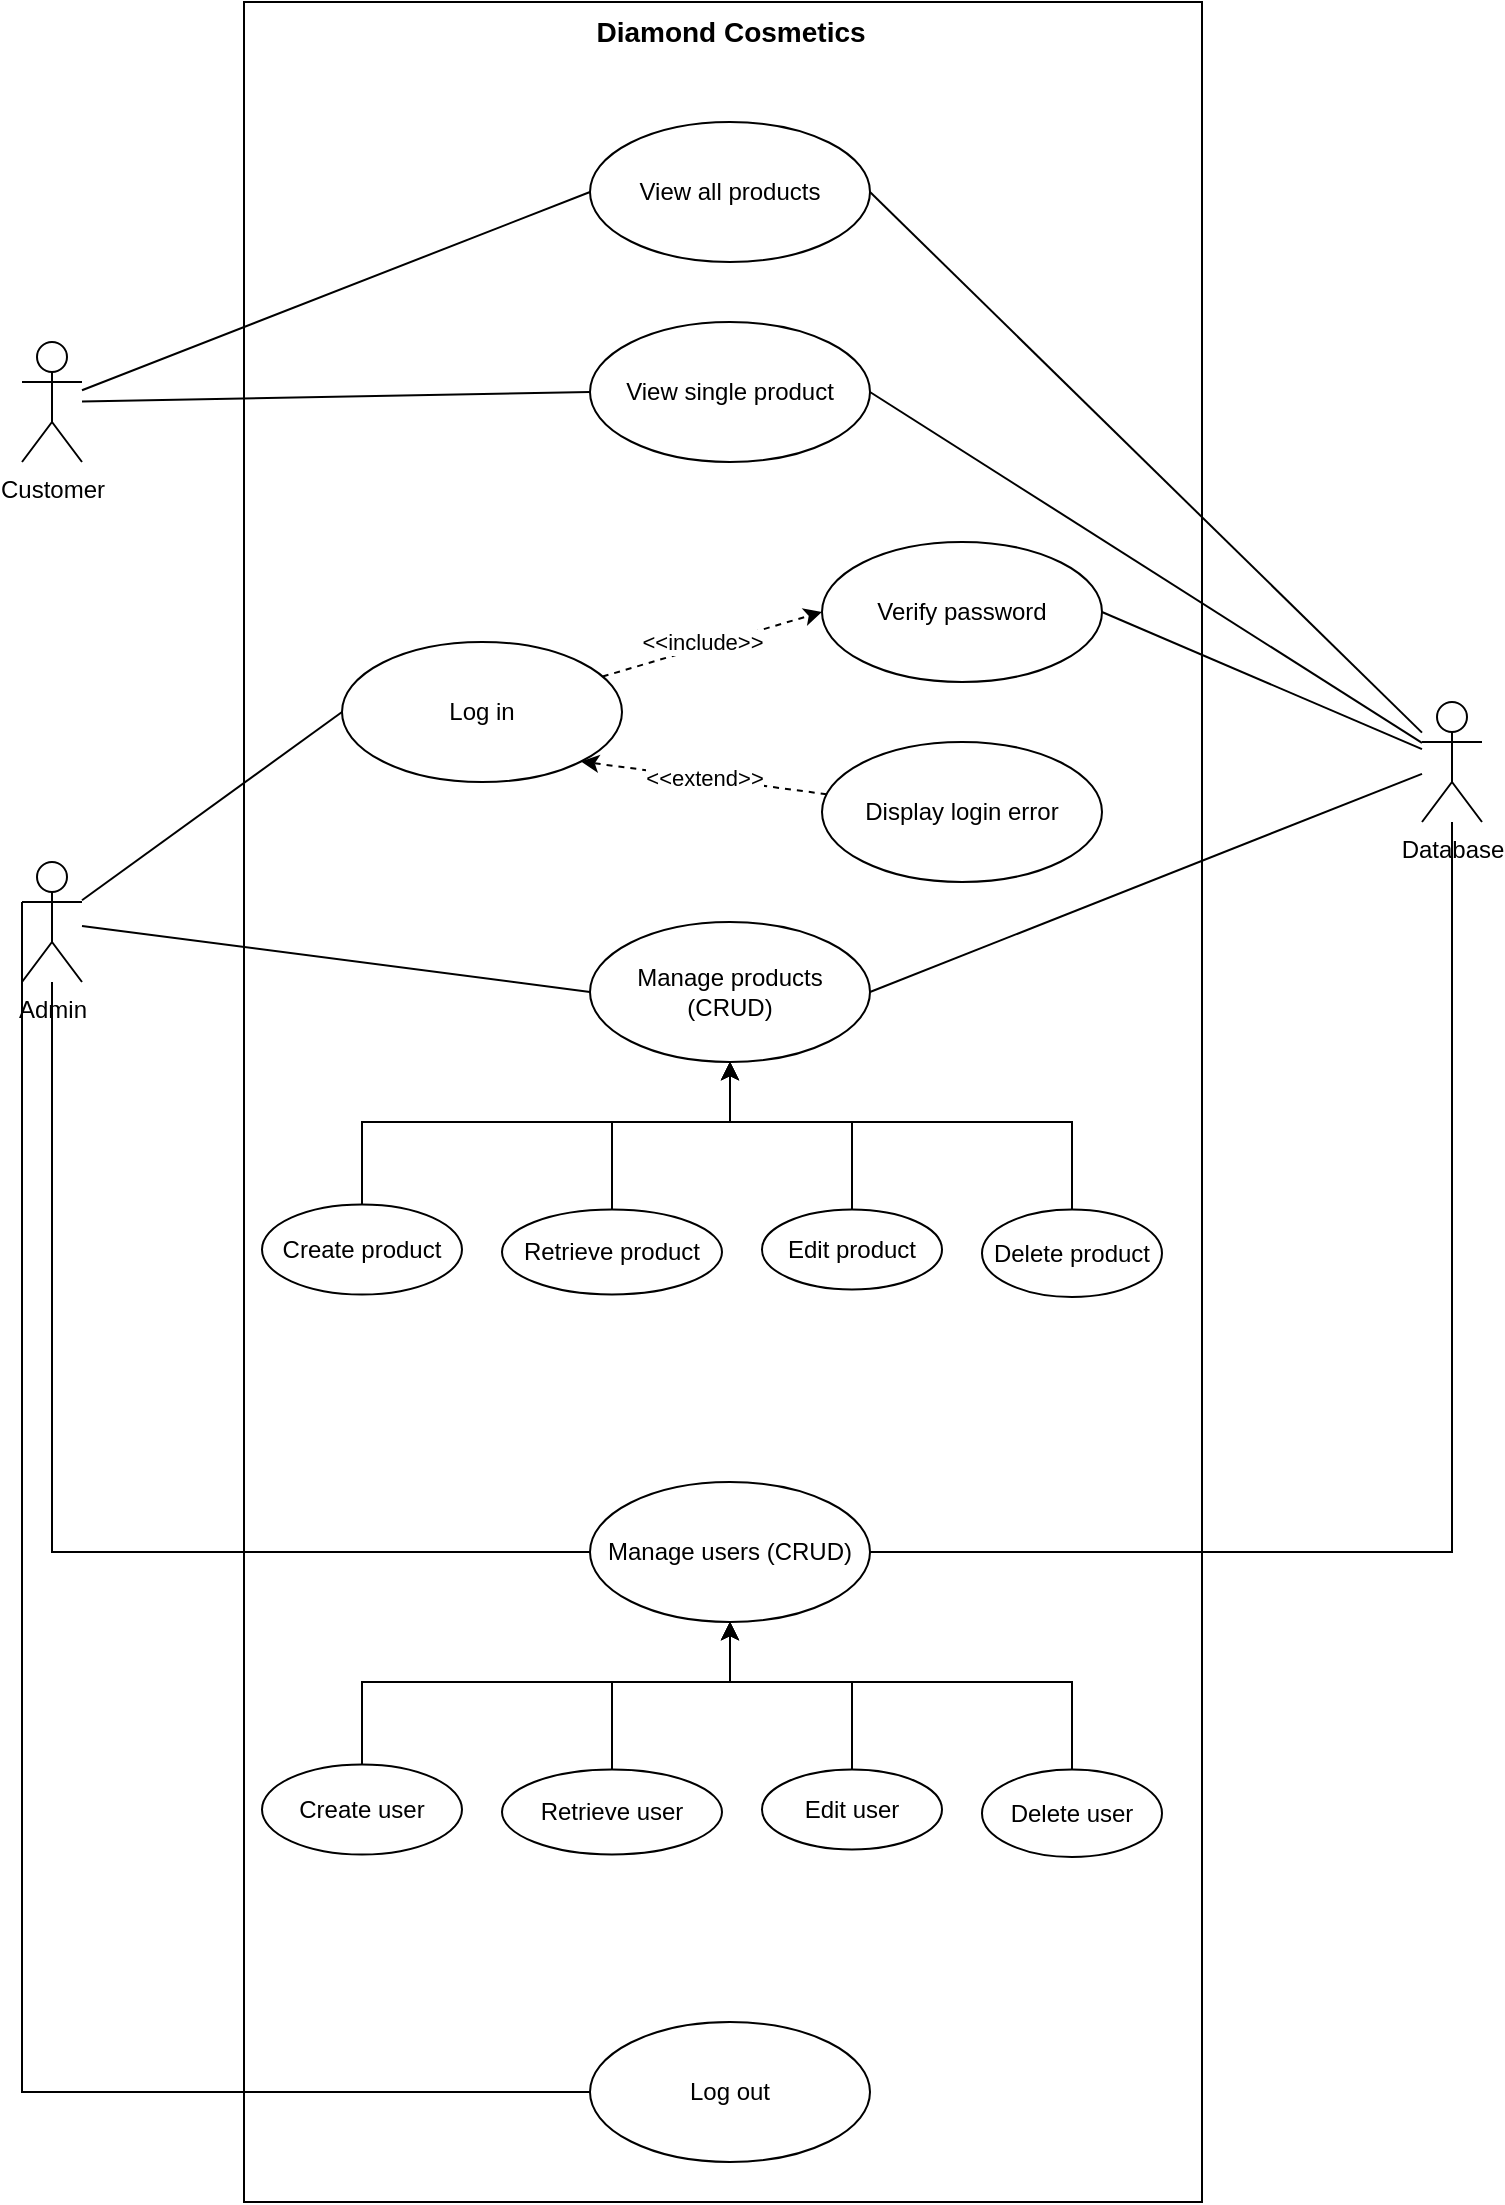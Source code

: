 <mxfile version="24.2.5" type="device" pages="2">
  <diagram name="Use Case Diagram" id="AfJr-j_T4V_LbEpYFZ21">
    <mxGraphModel dx="1434" dy="836" grid="1" gridSize="10" guides="1" tooltips="1" connect="1" arrows="1" fold="1" page="1" pageScale="1" pageWidth="827" pageHeight="1169" math="0" shadow="0">
      <root>
        <mxCell id="0" />
        <mxCell id="1" parent="0" />
        <mxCell id="gmDNYlGTjWz8TbCOUkXH-2" value="" style="rounded=0;whiteSpace=wrap;html=1;" vertex="1" parent="1">
          <mxGeometry x="171" y="40" width="479" height="1100" as="geometry" />
        </mxCell>
        <mxCell id="gmDNYlGTjWz8TbCOUkXH-3" value="&lt;font style=&quot;font-size: 14px;&quot;&gt;&lt;b&gt;Diamond Cosmetics&lt;/b&gt;&lt;/font&gt;" style="text;html=1;align=center;verticalAlign=middle;resizable=0;points=[];autosize=1;strokeColor=none;fillColor=none;" vertex="1" parent="1">
          <mxGeometry x="334" y="40" width="160" height="30" as="geometry" />
        </mxCell>
        <mxCell id="gmDNYlGTjWz8TbCOUkXH-20" style="rounded=0;orthogonalLoop=1;jettySize=auto;html=1;entryX=0;entryY=0.5;entryDx=0;entryDy=0;endArrow=none;endFill=0;" edge="1" parent="1" source="gmDNYlGTjWz8TbCOUkXH-4" target="gmDNYlGTjWz8TbCOUkXH-7">
          <mxGeometry relative="1" as="geometry" />
        </mxCell>
        <mxCell id="gmDNYlGTjWz8TbCOUkXH-21" style="rounded=0;orthogonalLoop=1;jettySize=auto;html=1;entryX=0;entryY=0.5;entryDx=0;entryDy=0;endArrow=none;endFill=0;" edge="1" parent="1" source="gmDNYlGTjWz8TbCOUkXH-4" target="gmDNYlGTjWz8TbCOUkXH-8">
          <mxGeometry relative="1" as="geometry" />
        </mxCell>
        <mxCell id="gmDNYlGTjWz8TbCOUkXH-4" value="Customer" style="shape=umlActor;verticalLabelPosition=bottom;verticalAlign=top;html=1;" vertex="1" parent="1">
          <mxGeometry x="60" y="210" width="30" height="60" as="geometry" />
        </mxCell>
        <mxCell id="gmDNYlGTjWz8TbCOUkXH-32" style="edgeStyle=none;rounded=0;orthogonalLoop=1;jettySize=auto;html=1;entryX=0;entryY=0.5;entryDx=0;entryDy=0;endArrow=none;endFill=0;" edge="1" parent="1" source="gmDNYlGTjWz8TbCOUkXH-5" target="gmDNYlGTjWz8TbCOUkXH-9">
          <mxGeometry relative="1" as="geometry" />
        </mxCell>
        <mxCell id="gmDNYlGTjWz8TbCOUkXH-41" style="edgeStyle=none;rounded=0;orthogonalLoop=1;jettySize=auto;html=1;entryX=0;entryY=0.5;entryDx=0;entryDy=0;endArrow=none;endFill=0;" edge="1" parent="1" source="gmDNYlGTjWz8TbCOUkXH-5" target="gmDNYlGTjWz8TbCOUkXH-10">
          <mxGeometry relative="1" as="geometry" />
        </mxCell>
        <mxCell id="gmDNYlGTjWz8TbCOUkXH-52" style="rounded=0;orthogonalLoop=1;jettySize=auto;html=1;entryX=0;entryY=0.5;entryDx=0;entryDy=0;edgeStyle=orthogonalEdgeStyle;endArrow=none;endFill=0;" edge="1" parent="1" source="gmDNYlGTjWz8TbCOUkXH-5" target="gmDNYlGTjWz8TbCOUkXH-11">
          <mxGeometry relative="1" as="geometry">
            <Array as="points">
              <mxPoint x="75" y="815" />
            </Array>
          </mxGeometry>
        </mxCell>
        <mxCell id="gmDNYlGTjWz8TbCOUkXH-56" style="edgeStyle=none;rounded=0;orthogonalLoop=1;jettySize=auto;html=1;entryX=0;entryY=0.5;entryDx=0;entryDy=0;endArrow=none;endFill=0;exitX=0;exitY=0.333;exitDx=0;exitDy=0;exitPerimeter=0;" edge="1" parent="1" source="gmDNYlGTjWz8TbCOUkXH-5" target="gmDNYlGTjWz8TbCOUkXH-55">
          <mxGeometry relative="1" as="geometry">
            <mxPoint x="60" y="530" as="sourcePoint" />
            <mxPoint x="329" y="1085" as="targetPoint" />
            <Array as="points">
              <mxPoint x="60" y="1085" />
            </Array>
          </mxGeometry>
        </mxCell>
        <mxCell id="gmDNYlGTjWz8TbCOUkXH-5" value="Admin" style="shape=umlActor;verticalLabelPosition=bottom;verticalAlign=top;html=1;" vertex="1" parent="1">
          <mxGeometry x="60" y="470" width="30" height="60" as="geometry" />
        </mxCell>
        <mxCell id="gmDNYlGTjWz8TbCOUkXH-22" style="edgeStyle=none;rounded=0;orthogonalLoop=1;jettySize=auto;html=1;entryX=1;entryY=0.5;entryDx=0;entryDy=0;endArrow=none;endFill=0;" edge="1" parent="1" source="gmDNYlGTjWz8TbCOUkXH-6" target="gmDNYlGTjWz8TbCOUkXH-7">
          <mxGeometry relative="1" as="geometry" />
        </mxCell>
        <mxCell id="gmDNYlGTjWz8TbCOUkXH-23" style="edgeStyle=none;rounded=0;orthogonalLoop=1;jettySize=auto;html=1;entryX=1;entryY=0.5;entryDx=0;entryDy=0;endArrow=none;endFill=0;" edge="1" parent="1" source="gmDNYlGTjWz8TbCOUkXH-6" target="gmDNYlGTjWz8TbCOUkXH-8">
          <mxGeometry relative="1" as="geometry" />
        </mxCell>
        <mxCell id="gmDNYlGTjWz8TbCOUkXH-28" style="edgeStyle=none;rounded=0;orthogonalLoop=1;jettySize=auto;html=1;entryX=1;entryY=0.5;entryDx=0;entryDy=0;endArrow=none;endFill=0;" edge="1" parent="1" source="gmDNYlGTjWz8TbCOUkXH-6" target="gmDNYlGTjWz8TbCOUkXH-24">
          <mxGeometry relative="1" as="geometry" />
        </mxCell>
        <mxCell id="gmDNYlGTjWz8TbCOUkXH-43" style="edgeStyle=none;rounded=0;orthogonalLoop=1;jettySize=auto;html=1;entryX=1;entryY=0.5;entryDx=0;entryDy=0;endArrow=none;endFill=0;" edge="1" parent="1" source="gmDNYlGTjWz8TbCOUkXH-6" target="gmDNYlGTjWz8TbCOUkXH-10">
          <mxGeometry relative="1" as="geometry" />
        </mxCell>
        <mxCell id="gmDNYlGTjWz8TbCOUkXH-53" style="edgeStyle=orthogonalEdgeStyle;rounded=0;orthogonalLoop=1;jettySize=auto;html=1;entryX=1;entryY=0.5;entryDx=0;entryDy=0;endArrow=none;endFill=0;" edge="1" parent="1" source="gmDNYlGTjWz8TbCOUkXH-6" target="gmDNYlGTjWz8TbCOUkXH-11">
          <mxGeometry relative="1" as="geometry">
            <Array as="points">
              <mxPoint x="775" y="815" />
            </Array>
          </mxGeometry>
        </mxCell>
        <mxCell id="gmDNYlGTjWz8TbCOUkXH-6" value="Database" style="shape=umlActor;verticalLabelPosition=bottom;verticalAlign=top;html=1;" vertex="1" parent="1">
          <mxGeometry x="760" y="390" width="30" height="60" as="geometry" />
        </mxCell>
        <mxCell id="gmDNYlGTjWz8TbCOUkXH-7" value="View all products" style="ellipse;whiteSpace=wrap;html=1;" vertex="1" parent="1">
          <mxGeometry x="344" y="100" width="140" height="70" as="geometry" />
        </mxCell>
        <mxCell id="gmDNYlGTjWz8TbCOUkXH-8" value="View single product" style="ellipse;whiteSpace=wrap;html=1;" vertex="1" parent="1">
          <mxGeometry x="344" y="200" width="140" height="70" as="geometry" />
        </mxCell>
        <mxCell id="gmDNYlGTjWz8TbCOUkXH-27" style="edgeStyle=none;rounded=0;orthogonalLoop=1;jettySize=auto;html=1;entryX=0;entryY=0.5;entryDx=0;entryDy=0;dashed=1;" edge="1" parent="1" source="gmDNYlGTjWz8TbCOUkXH-9" target="gmDNYlGTjWz8TbCOUkXH-24">
          <mxGeometry relative="1" as="geometry" />
        </mxCell>
        <mxCell id="gmDNYlGTjWz8TbCOUkXH-29" value="&amp;lt;&amp;lt;include&amp;gt;&amp;gt;" style="edgeLabel;html=1;align=center;verticalAlign=middle;resizable=0;points=[];" vertex="1" connectable="0" parent="gmDNYlGTjWz8TbCOUkXH-27">
          <mxGeometry x="-0.086" y="2" relative="1" as="geometry">
            <mxPoint y="-1" as="offset" />
          </mxGeometry>
        </mxCell>
        <mxCell id="gmDNYlGTjWz8TbCOUkXH-9" value="Log in&lt;span style=&quot;color: rgba(0, 0, 0, 0); font-family: monospace; font-size: 0px; text-align: start; text-wrap: nowrap;&quot;&gt;%3CmxGraphModel%3E%3Croot%3E%3CmxCell%20id%3D%220%22%2F%3E%3CmxCell%20id%3D%221%22%20parent%3D%220%22%2F%3E%3CmxCell%20id%3D%222%22%20value%3D%22View%20all%20products%22%20style%3D%22ellipse%3BwhiteSpace%3Dwrap%3Bhtml%3D1%3B%22%20vertex%3D%221%22%20parent%3D%221%22%3E%3CmxGeometry%20x%3D%22344%22%20y%3D%2290%22%20width%3D%22140%22%20height%3D%2270%22%20as%3D%22geometry%22%2F%3E%3C%2FmxCell%3E%3C%2Froot%3E%3C%2FmxGraphModel%3E&lt;/span&gt;" style="ellipse;whiteSpace=wrap;html=1;" vertex="1" parent="1">
          <mxGeometry x="220" y="360" width="140" height="70" as="geometry" />
        </mxCell>
        <mxCell id="gmDNYlGTjWz8TbCOUkXH-10" value="Manage products (CRUD)" style="ellipse;whiteSpace=wrap;html=1;" vertex="1" parent="1">
          <mxGeometry x="344" y="500" width="140" height="70" as="geometry" />
        </mxCell>
        <mxCell id="gmDNYlGTjWz8TbCOUkXH-11" value="Manage users (CRUD)" style="ellipse;whiteSpace=wrap;html=1;" vertex="1" parent="1">
          <mxGeometry x="344" y="780" width="140" height="70" as="geometry" />
        </mxCell>
        <mxCell id="gmDNYlGTjWz8TbCOUkXH-24" value="Verify password" style="ellipse;whiteSpace=wrap;html=1;" vertex="1" parent="1">
          <mxGeometry x="460" y="310" width="140" height="70" as="geometry" />
        </mxCell>
        <mxCell id="gmDNYlGTjWz8TbCOUkXH-30" style="edgeStyle=none;rounded=0;orthogonalLoop=1;jettySize=auto;html=1;entryX=1;entryY=1;entryDx=0;entryDy=0;dashed=1;" edge="1" parent="1" source="gmDNYlGTjWz8TbCOUkXH-25" target="gmDNYlGTjWz8TbCOUkXH-9">
          <mxGeometry relative="1" as="geometry" />
        </mxCell>
        <mxCell id="gmDNYlGTjWz8TbCOUkXH-31" value="&amp;lt;&amp;lt;extend&amp;gt;&amp;gt;" style="edgeLabel;html=1;align=center;verticalAlign=middle;resizable=0;points=[];" vertex="1" connectable="0" parent="gmDNYlGTjWz8TbCOUkXH-30">
          <mxGeometry x="-0.002" relative="1" as="geometry">
            <mxPoint as="offset" />
          </mxGeometry>
        </mxCell>
        <mxCell id="gmDNYlGTjWz8TbCOUkXH-25" value="Display login error" style="ellipse;whiteSpace=wrap;html=1;" vertex="1" parent="1">
          <mxGeometry x="460" y="410" width="140" height="70" as="geometry" />
        </mxCell>
        <mxCell id="gmDNYlGTjWz8TbCOUkXH-37" style="edgeStyle=orthogonalEdgeStyle;rounded=0;orthogonalLoop=1;jettySize=auto;html=1;entryX=0.5;entryY=1;entryDx=0;entryDy=0;" edge="1" parent="1" source="gmDNYlGTjWz8TbCOUkXH-33" target="gmDNYlGTjWz8TbCOUkXH-10">
          <mxGeometry relative="1" as="geometry">
            <Array as="points">
              <mxPoint x="230" y="600" />
              <mxPoint x="414" y="600" />
            </Array>
          </mxGeometry>
        </mxCell>
        <mxCell id="gmDNYlGTjWz8TbCOUkXH-33" value="Create product" style="ellipse;whiteSpace=wrap;html=1;" vertex="1" parent="1">
          <mxGeometry x="180" y="641.25" width="100" height="45" as="geometry" />
        </mxCell>
        <mxCell id="gmDNYlGTjWz8TbCOUkXH-38" style="edgeStyle=orthogonalEdgeStyle;rounded=0;orthogonalLoop=1;jettySize=auto;html=1;entryX=0.5;entryY=1;entryDx=0;entryDy=0;" edge="1" parent="1" source="gmDNYlGTjWz8TbCOUkXH-34" target="gmDNYlGTjWz8TbCOUkXH-10">
          <mxGeometry relative="1" as="geometry">
            <Array as="points">
              <mxPoint x="355" y="600" />
              <mxPoint x="414" y="600" />
            </Array>
          </mxGeometry>
        </mxCell>
        <mxCell id="gmDNYlGTjWz8TbCOUkXH-34" value="Retrieve product" style="ellipse;whiteSpace=wrap;html=1;" vertex="1" parent="1">
          <mxGeometry x="300" y="643.75" width="110" height="42.5" as="geometry" />
        </mxCell>
        <mxCell id="gmDNYlGTjWz8TbCOUkXH-39" style="edgeStyle=orthogonalEdgeStyle;rounded=0;orthogonalLoop=1;jettySize=auto;html=1;entryX=0.5;entryY=1;entryDx=0;entryDy=0;" edge="1" parent="1" source="gmDNYlGTjWz8TbCOUkXH-35" target="gmDNYlGTjWz8TbCOUkXH-10">
          <mxGeometry relative="1" as="geometry">
            <Array as="points">
              <mxPoint x="475" y="600" />
              <mxPoint x="414" y="600" />
            </Array>
          </mxGeometry>
        </mxCell>
        <mxCell id="gmDNYlGTjWz8TbCOUkXH-35" value="Edit product" style="ellipse;whiteSpace=wrap;html=1;" vertex="1" parent="1">
          <mxGeometry x="430" y="643.75" width="90" height="40" as="geometry" />
        </mxCell>
        <mxCell id="gmDNYlGTjWz8TbCOUkXH-40" style="edgeStyle=orthogonalEdgeStyle;rounded=0;orthogonalLoop=1;jettySize=auto;html=1;entryX=0.5;entryY=1;entryDx=0;entryDy=0;" edge="1" parent="1" source="gmDNYlGTjWz8TbCOUkXH-36" target="gmDNYlGTjWz8TbCOUkXH-10">
          <mxGeometry relative="1" as="geometry">
            <Array as="points">
              <mxPoint x="585" y="600" />
              <mxPoint x="414" y="600" />
            </Array>
          </mxGeometry>
        </mxCell>
        <mxCell id="gmDNYlGTjWz8TbCOUkXH-36" value="Delete product" style="ellipse;whiteSpace=wrap;html=1;" vertex="1" parent="1">
          <mxGeometry x="540" y="643.75" width="90" height="43.75" as="geometry" />
        </mxCell>
        <mxCell id="gmDNYlGTjWz8TbCOUkXH-44" style="edgeStyle=orthogonalEdgeStyle;rounded=0;orthogonalLoop=1;jettySize=auto;html=1;entryX=0.5;entryY=1;entryDx=0;entryDy=0;" edge="1" parent="1" source="gmDNYlGTjWz8TbCOUkXH-45">
          <mxGeometry relative="1" as="geometry">
            <mxPoint x="414" y="850" as="targetPoint" />
            <Array as="points">
              <mxPoint x="230" y="880" />
              <mxPoint x="414" y="880" />
            </Array>
          </mxGeometry>
        </mxCell>
        <mxCell id="gmDNYlGTjWz8TbCOUkXH-45" value="Create user" style="ellipse;whiteSpace=wrap;html=1;" vertex="1" parent="1">
          <mxGeometry x="180" y="921.25" width="100" height="45" as="geometry" />
        </mxCell>
        <mxCell id="gmDNYlGTjWz8TbCOUkXH-46" style="edgeStyle=orthogonalEdgeStyle;rounded=0;orthogonalLoop=1;jettySize=auto;html=1;entryX=0.5;entryY=1;entryDx=0;entryDy=0;" edge="1" parent="1" source="gmDNYlGTjWz8TbCOUkXH-47">
          <mxGeometry relative="1" as="geometry">
            <mxPoint x="414" y="850" as="targetPoint" />
            <Array as="points">
              <mxPoint x="355" y="880" />
              <mxPoint x="414" y="880" />
            </Array>
          </mxGeometry>
        </mxCell>
        <mxCell id="gmDNYlGTjWz8TbCOUkXH-47" value="Retrieve user" style="ellipse;whiteSpace=wrap;html=1;" vertex="1" parent="1">
          <mxGeometry x="300" y="923.75" width="110" height="42.5" as="geometry" />
        </mxCell>
        <mxCell id="gmDNYlGTjWz8TbCOUkXH-48" style="edgeStyle=orthogonalEdgeStyle;rounded=0;orthogonalLoop=1;jettySize=auto;html=1;entryX=0.5;entryY=1;entryDx=0;entryDy=0;" edge="1" parent="1" source="gmDNYlGTjWz8TbCOUkXH-49">
          <mxGeometry relative="1" as="geometry">
            <mxPoint x="414" y="850" as="targetPoint" />
            <Array as="points">
              <mxPoint x="475" y="880" />
              <mxPoint x="414" y="880" />
            </Array>
          </mxGeometry>
        </mxCell>
        <mxCell id="gmDNYlGTjWz8TbCOUkXH-49" value="Edit user" style="ellipse;whiteSpace=wrap;html=1;" vertex="1" parent="1">
          <mxGeometry x="430" y="923.75" width="90" height="40" as="geometry" />
        </mxCell>
        <mxCell id="gmDNYlGTjWz8TbCOUkXH-50" style="edgeStyle=orthogonalEdgeStyle;rounded=0;orthogonalLoop=1;jettySize=auto;html=1;entryX=0.5;entryY=1;entryDx=0;entryDy=0;" edge="1" parent="1" source="gmDNYlGTjWz8TbCOUkXH-51">
          <mxGeometry relative="1" as="geometry">
            <mxPoint x="414" y="850" as="targetPoint" />
            <Array as="points">
              <mxPoint x="585" y="880" />
              <mxPoint x="414" y="880" />
            </Array>
          </mxGeometry>
        </mxCell>
        <mxCell id="gmDNYlGTjWz8TbCOUkXH-51" value="Delete user" style="ellipse;whiteSpace=wrap;html=1;" vertex="1" parent="1">
          <mxGeometry x="540" y="923.75" width="90" height="43.75" as="geometry" />
        </mxCell>
        <mxCell id="gmDNYlGTjWz8TbCOUkXH-55" value="Log out" style="ellipse;whiteSpace=wrap;html=1;" vertex="1" parent="1">
          <mxGeometry x="344" y="1050" width="140" height="70" as="geometry" />
        </mxCell>
      </root>
    </mxGraphModel>
  </diagram>
  <diagram id="cNnk-d4sOS1yR-PaBj7G" name="ER Diagram">
    <mxGraphModel dx="1434" dy="836" grid="1" gridSize="10" guides="1" tooltips="1" connect="1" arrows="1" fold="1" page="1" pageScale="1" pageWidth="827" pageHeight="1169" math="0" shadow="0">
      <root>
        <mxCell id="0" />
        <mxCell id="1" parent="0" />
        <mxCell id="C8jW-1V1t6mfTePuLyIO-98" style="edgeStyle=orthogonalEdgeStyle;rounded=0;orthogonalLoop=1;jettySize=auto;html=1;entryX=0;entryY=0.5;entryDx=0;entryDy=0;exitX=1;exitY=0.5;exitDx=0;exitDy=0;startArrow=ERone;startFill=0;endArrow=ERzeroToMany;endFill=0;" edge="1" parent="1" source="C8jW-1V1t6mfTePuLyIO-27" target="C8jW-1V1t6mfTePuLyIO-68">
          <mxGeometry relative="1" as="geometry" />
        </mxCell>
        <mxCell id="C8jW-1V1t6mfTePuLyIO-26" value="Category" style="shape=table;startSize=30;container=1;collapsible=1;childLayout=tableLayout;fixedRows=1;rowLines=0;fontStyle=1;align=center;resizeLast=1;html=1;" vertex="1" parent="1">
          <mxGeometry x="100" y="80" width="180" height="120" as="geometry" />
        </mxCell>
        <mxCell id="C8jW-1V1t6mfTePuLyIO-27" value="" style="shape=tableRow;horizontal=0;startSize=0;swimlaneHead=0;swimlaneBody=0;fillColor=none;collapsible=0;dropTarget=0;points=[[0,0.5],[1,0.5]];portConstraint=eastwest;top=0;left=0;right=0;bottom=1;" vertex="1" parent="C8jW-1V1t6mfTePuLyIO-26">
          <mxGeometry y="30" width="180" height="30" as="geometry" />
        </mxCell>
        <mxCell id="C8jW-1V1t6mfTePuLyIO-28" value="PK" style="shape=partialRectangle;connectable=0;fillColor=none;top=0;left=0;bottom=0;right=0;fontStyle=1;overflow=hidden;whiteSpace=wrap;html=1;" vertex="1" parent="C8jW-1V1t6mfTePuLyIO-27">
          <mxGeometry width="30" height="30" as="geometry">
            <mxRectangle width="30" height="30" as="alternateBounds" />
          </mxGeometry>
        </mxCell>
        <mxCell id="C8jW-1V1t6mfTePuLyIO-29" value="ID" style="shape=partialRectangle;connectable=0;fillColor=none;top=0;left=0;bottom=0;right=0;align=left;spacingLeft=6;fontStyle=5;overflow=hidden;whiteSpace=wrap;html=1;" vertex="1" parent="C8jW-1V1t6mfTePuLyIO-27">
          <mxGeometry x="30" width="150" height="30" as="geometry">
            <mxRectangle width="150" height="30" as="alternateBounds" />
          </mxGeometry>
        </mxCell>
        <mxCell id="C8jW-1V1t6mfTePuLyIO-30" value="" style="shape=tableRow;horizontal=0;startSize=0;swimlaneHead=0;swimlaneBody=0;fillColor=none;collapsible=0;dropTarget=0;points=[[0,0.5],[1,0.5]];portConstraint=eastwest;top=0;left=0;right=0;bottom=0;" vertex="1" parent="C8jW-1V1t6mfTePuLyIO-26">
          <mxGeometry y="60" width="180" height="30" as="geometry" />
        </mxCell>
        <mxCell id="C8jW-1V1t6mfTePuLyIO-31" value="" style="shape=partialRectangle;connectable=0;fillColor=none;top=0;left=0;bottom=0;right=0;editable=1;overflow=hidden;whiteSpace=wrap;html=1;" vertex="1" parent="C8jW-1V1t6mfTePuLyIO-30">
          <mxGeometry width="30" height="30" as="geometry">
            <mxRectangle width="30" height="30" as="alternateBounds" />
          </mxGeometry>
        </mxCell>
        <mxCell id="C8jW-1V1t6mfTePuLyIO-32" value="name" style="shape=partialRectangle;connectable=0;fillColor=none;top=0;left=0;bottom=0;right=0;align=left;spacingLeft=6;overflow=hidden;whiteSpace=wrap;html=1;" vertex="1" parent="C8jW-1V1t6mfTePuLyIO-30">
          <mxGeometry x="30" width="150" height="30" as="geometry">
            <mxRectangle width="150" height="30" as="alternateBounds" />
          </mxGeometry>
        </mxCell>
        <mxCell id="C8jW-1V1t6mfTePuLyIO-33" value="" style="shape=tableRow;horizontal=0;startSize=0;swimlaneHead=0;swimlaneBody=0;fillColor=none;collapsible=0;dropTarget=0;points=[[0,0.5],[1,0.5]];portConstraint=eastwest;top=0;left=0;right=0;bottom=0;" vertex="1" parent="C8jW-1V1t6mfTePuLyIO-26">
          <mxGeometry y="90" width="180" height="30" as="geometry" />
        </mxCell>
        <mxCell id="C8jW-1V1t6mfTePuLyIO-34" value="" style="shape=partialRectangle;connectable=0;fillColor=none;top=0;left=0;bottom=0;right=0;editable=1;overflow=hidden;whiteSpace=wrap;html=1;" vertex="1" parent="C8jW-1V1t6mfTePuLyIO-33">
          <mxGeometry width="30" height="30" as="geometry">
            <mxRectangle width="30" height="30" as="alternateBounds" />
          </mxGeometry>
        </mxCell>
        <mxCell id="C8jW-1V1t6mfTePuLyIO-35" value="status" style="shape=partialRectangle;connectable=0;fillColor=none;top=0;left=0;bottom=0;right=0;align=left;spacingLeft=6;overflow=hidden;whiteSpace=wrap;html=1;" vertex="1" parent="C8jW-1V1t6mfTePuLyIO-33">
          <mxGeometry x="30" width="150" height="30" as="geometry">
            <mxRectangle width="150" height="30" as="alternateBounds" />
          </mxGeometry>
        </mxCell>
        <mxCell id="C8jW-1V1t6mfTePuLyIO-64" value="Product" style="shape=table;startSize=30;container=1;collapsible=1;childLayout=tableLayout;fixedRows=1;rowLines=0;fontStyle=1;align=center;resizeLast=1;html=1;whiteSpace=wrap;" vertex="1" parent="1">
          <mxGeometry x="520" y="80" width="180" height="330" as="geometry" />
        </mxCell>
        <mxCell id="C8jW-1V1t6mfTePuLyIO-65" value="" style="shape=tableRow;horizontal=0;startSize=0;swimlaneHead=0;swimlaneBody=0;fillColor=none;collapsible=0;dropTarget=0;points=[[0,0.5],[1,0.5]];portConstraint=eastwest;top=0;left=0;right=0;bottom=0;html=1;" vertex="1" parent="C8jW-1V1t6mfTePuLyIO-64">
          <mxGeometry y="30" width="180" height="30" as="geometry" />
        </mxCell>
        <mxCell id="C8jW-1V1t6mfTePuLyIO-66" value="PK" style="shape=partialRectangle;connectable=0;fillColor=none;top=0;left=0;bottom=0;right=0;fontStyle=1;overflow=hidden;html=1;whiteSpace=wrap;" vertex="1" parent="C8jW-1V1t6mfTePuLyIO-65">
          <mxGeometry width="60" height="30" as="geometry">
            <mxRectangle width="60" height="30" as="alternateBounds" />
          </mxGeometry>
        </mxCell>
        <mxCell id="C8jW-1V1t6mfTePuLyIO-67" value="ID" style="shape=partialRectangle;connectable=0;fillColor=none;top=0;left=0;bottom=0;right=0;align=left;spacingLeft=6;fontStyle=5;overflow=hidden;html=1;whiteSpace=wrap;" vertex="1" parent="C8jW-1V1t6mfTePuLyIO-65">
          <mxGeometry x="60" width="120" height="30" as="geometry">
            <mxRectangle width="120" height="30" as="alternateBounds" />
          </mxGeometry>
        </mxCell>
        <mxCell id="C8jW-1V1t6mfTePuLyIO-68" value="" style="shape=tableRow;horizontal=0;startSize=0;swimlaneHead=0;swimlaneBody=0;fillColor=none;collapsible=0;dropTarget=0;points=[[0,0.5],[1,0.5]];portConstraint=eastwest;top=0;left=0;right=0;bottom=1;html=1;" vertex="1" parent="C8jW-1V1t6mfTePuLyIO-64">
          <mxGeometry y="60" width="180" height="30" as="geometry" />
        </mxCell>
        <mxCell id="C8jW-1V1t6mfTePuLyIO-69" value="FK" style="shape=partialRectangle;connectable=0;fillColor=none;top=0;left=0;bottom=0;right=0;fontStyle=1;overflow=hidden;html=1;whiteSpace=wrap;" vertex="1" parent="C8jW-1V1t6mfTePuLyIO-68">
          <mxGeometry width="60" height="30" as="geometry">
            <mxRectangle width="60" height="30" as="alternateBounds" />
          </mxGeometry>
        </mxCell>
        <mxCell id="C8jW-1V1t6mfTePuLyIO-70" value="category_id" style="shape=partialRectangle;connectable=0;fillColor=none;top=0;left=0;bottom=0;right=0;align=left;spacingLeft=6;fontStyle=5;overflow=hidden;html=1;whiteSpace=wrap;" vertex="1" parent="C8jW-1V1t6mfTePuLyIO-68">
          <mxGeometry x="60" width="120" height="30" as="geometry">
            <mxRectangle width="120" height="30" as="alternateBounds" />
          </mxGeometry>
        </mxCell>
        <mxCell id="C8jW-1V1t6mfTePuLyIO-71" value="" style="shape=tableRow;horizontal=0;startSize=0;swimlaneHead=0;swimlaneBody=0;fillColor=none;collapsible=0;dropTarget=0;points=[[0,0.5],[1,0.5]];portConstraint=eastwest;top=0;left=0;right=0;bottom=0;html=1;" vertex="1" parent="C8jW-1V1t6mfTePuLyIO-64">
          <mxGeometry y="90" width="180" height="30" as="geometry" />
        </mxCell>
        <mxCell id="C8jW-1V1t6mfTePuLyIO-72" value="" style="shape=partialRectangle;connectable=0;fillColor=none;top=0;left=0;bottom=0;right=0;editable=1;overflow=hidden;html=1;whiteSpace=wrap;" vertex="1" parent="C8jW-1V1t6mfTePuLyIO-71">
          <mxGeometry width="60" height="30" as="geometry">
            <mxRectangle width="60" height="30" as="alternateBounds" />
          </mxGeometry>
        </mxCell>
        <mxCell id="C8jW-1V1t6mfTePuLyIO-73" value="product_id" style="shape=partialRectangle;connectable=0;fillColor=none;top=0;left=0;bottom=0;right=0;align=left;spacingLeft=6;overflow=hidden;html=1;whiteSpace=wrap;" vertex="1" parent="C8jW-1V1t6mfTePuLyIO-71">
          <mxGeometry x="60" width="120" height="30" as="geometry">
            <mxRectangle width="120" height="30" as="alternateBounds" />
          </mxGeometry>
        </mxCell>
        <mxCell id="C8jW-1V1t6mfTePuLyIO-74" value="" style="shape=tableRow;horizontal=0;startSize=0;swimlaneHead=0;swimlaneBody=0;fillColor=none;collapsible=0;dropTarget=0;points=[[0,0.5],[1,0.5]];portConstraint=eastwest;top=0;left=0;right=0;bottom=0;html=1;" vertex="1" parent="C8jW-1V1t6mfTePuLyIO-64">
          <mxGeometry y="120" width="180" height="30" as="geometry" />
        </mxCell>
        <mxCell id="C8jW-1V1t6mfTePuLyIO-75" value="" style="shape=partialRectangle;connectable=0;fillColor=none;top=0;left=0;bottom=0;right=0;editable=1;overflow=hidden;html=1;whiteSpace=wrap;" vertex="1" parent="C8jW-1V1t6mfTePuLyIO-74">
          <mxGeometry width="60" height="30" as="geometry">
            <mxRectangle width="60" height="30" as="alternateBounds" />
          </mxGeometry>
        </mxCell>
        <mxCell id="C8jW-1V1t6mfTePuLyIO-76" value="name" style="shape=partialRectangle;connectable=0;fillColor=none;top=0;left=0;bottom=0;right=0;align=left;spacingLeft=6;overflow=hidden;html=1;whiteSpace=wrap;" vertex="1" parent="C8jW-1V1t6mfTePuLyIO-74">
          <mxGeometry x="60" width="120" height="30" as="geometry">
            <mxRectangle width="120" height="30" as="alternateBounds" />
          </mxGeometry>
        </mxCell>
        <mxCell id="C8jW-1V1t6mfTePuLyIO-95" style="shape=tableRow;horizontal=0;startSize=0;swimlaneHead=0;swimlaneBody=0;fillColor=none;collapsible=0;dropTarget=0;points=[[0,0.5],[1,0.5]];portConstraint=eastwest;top=0;left=0;right=0;bottom=0;html=1;" vertex="1" parent="C8jW-1V1t6mfTePuLyIO-64">
          <mxGeometry y="150" width="180" height="30" as="geometry" />
        </mxCell>
        <mxCell id="C8jW-1V1t6mfTePuLyIO-96" style="shape=partialRectangle;connectable=0;fillColor=none;top=0;left=0;bottom=0;right=0;editable=1;overflow=hidden;html=1;whiteSpace=wrap;" vertex="1" parent="C8jW-1V1t6mfTePuLyIO-95">
          <mxGeometry width="60" height="30" as="geometry">
            <mxRectangle width="60" height="30" as="alternateBounds" />
          </mxGeometry>
        </mxCell>
        <mxCell id="C8jW-1V1t6mfTePuLyIO-97" value="description" style="shape=partialRectangle;connectable=0;fillColor=none;top=0;left=0;bottom=0;right=0;align=left;spacingLeft=6;overflow=hidden;html=1;whiteSpace=wrap;" vertex="1" parent="C8jW-1V1t6mfTePuLyIO-95">
          <mxGeometry x="60" width="120" height="30" as="geometry">
            <mxRectangle width="120" height="30" as="alternateBounds" />
          </mxGeometry>
        </mxCell>
        <mxCell id="C8jW-1V1t6mfTePuLyIO-92" style="shape=tableRow;horizontal=0;startSize=0;swimlaneHead=0;swimlaneBody=0;fillColor=none;collapsible=0;dropTarget=0;points=[[0,0.5],[1,0.5]];portConstraint=eastwest;top=0;left=0;right=0;bottom=0;html=1;" vertex="1" parent="C8jW-1V1t6mfTePuLyIO-64">
          <mxGeometry y="180" width="180" height="30" as="geometry" />
        </mxCell>
        <mxCell id="C8jW-1V1t6mfTePuLyIO-93" style="shape=partialRectangle;connectable=0;fillColor=none;top=0;left=0;bottom=0;right=0;editable=1;overflow=hidden;html=1;whiteSpace=wrap;" vertex="1" parent="C8jW-1V1t6mfTePuLyIO-92">
          <mxGeometry width="60" height="30" as="geometry">
            <mxRectangle width="60" height="30" as="alternateBounds" />
          </mxGeometry>
        </mxCell>
        <mxCell id="C8jW-1V1t6mfTePuLyIO-94" value="directions" style="shape=partialRectangle;connectable=0;fillColor=none;top=0;left=0;bottom=0;right=0;align=left;spacingLeft=6;overflow=hidden;html=1;whiteSpace=wrap;" vertex="1" parent="C8jW-1V1t6mfTePuLyIO-92">
          <mxGeometry x="60" width="120" height="30" as="geometry">
            <mxRectangle width="120" height="30" as="alternateBounds" />
          </mxGeometry>
        </mxCell>
        <mxCell id="C8jW-1V1t6mfTePuLyIO-89" style="shape=tableRow;horizontal=0;startSize=0;swimlaneHead=0;swimlaneBody=0;fillColor=none;collapsible=0;dropTarget=0;points=[[0,0.5],[1,0.5]];portConstraint=eastwest;top=0;left=0;right=0;bottom=0;html=1;" vertex="1" parent="C8jW-1V1t6mfTePuLyIO-64">
          <mxGeometry y="210" width="180" height="30" as="geometry" />
        </mxCell>
        <mxCell id="C8jW-1V1t6mfTePuLyIO-90" style="shape=partialRectangle;connectable=0;fillColor=none;top=0;left=0;bottom=0;right=0;editable=1;overflow=hidden;html=1;whiteSpace=wrap;" vertex="1" parent="C8jW-1V1t6mfTePuLyIO-89">
          <mxGeometry width="60" height="30" as="geometry">
            <mxRectangle width="60" height="30" as="alternateBounds" />
          </mxGeometry>
        </mxCell>
        <mxCell id="C8jW-1V1t6mfTePuLyIO-91" value="price" style="shape=partialRectangle;connectable=0;fillColor=none;top=0;left=0;bottom=0;right=0;align=left;spacingLeft=6;overflow=hidden;html=1;whiteSpace=wrap;" vertex="1" parent="C8jW-1V1t6mfTePuLyIO-89">
          <mxGeometry x="60" width="120" height="30" as="geometry">
            <mxRectangle width="120" height="30" as="alternateBounds" />
          </mxGeometry>
        </mxCell>
        <mxCell id="C8jW-1V1t6mfTePuLyIO-86" style="shape=tableRow;horizontal=0;startSize=0;swimlaneHead=0;swimlaneBody=0;fillColor=none;collapsible=0;dropTarget=0;points=[[0,0.5],[1,0.5]];portConstraint=eastwest;top=0;left=0;right=0;bottom=0;html=1;" vertex="1" parent="C8jW-1V1t6mfTePuLyIO-64">
          <mxGeometry y="240" width="180" height="30" as="geometry" />
        </mxCell>
        <mxCell id="C8jW-1V1t6mfTePuLyIO-87" style="shape=partialRectangle;connectable=0;fillColor=none;top=0;left=0;bottom=0;right=0;editable=1;overflow=hidden;html=1;whiteSpace=wrap;" vertex="1" parent="C8jW-1V1t6mfTePuLyIO-86">
          <mxGeometry width="60" height="30" as="geometry">
            <mxRectangle width="60" height="30" as="alternateBounds" />
          </mxGeometry>
        </mxCell>
        <mxCell id="C8jW-1V1t6mfTePuLyIO-88" value="in_stock" style="shape=partialRectangle;connectable=0;fillColor=none;top=0;left=0;bottom=0;right=0;align=left;spacingLeft=6;overflow=hidden;html=1;whiteSpace=wrap;" vertex="1" parent="C8jW-1V1t6mfTePuLyIO-86">
          <mxGeometry x="60" width="120" height="30" as="geometry">
            <mxRectangle width="120" height="30" as="alternateBounds" />
          </mxGeometry>
        </mxCell>
        <mxCell id="C8jW-1V1t6mfTePuLyIO-83" style="shape=tableRow;horizontal=0;startSize=0;swimlaneHead=0;swimlaneBody=0;fillColor=none;collapsible=0;dropTarget=0;points=[[0,0.5],[1,0.5]];portConstraint=eastwest;top=0;left=0;right=0;bottom=0;html=1;" vertex="1" parent="C8jW-1V1t6mfTePuLyIO-64">
          <mxGeometry y="270" width="180" height="30" as="geometry" />
        </mxCell>
        <mxCell id="C8jW-1V1t6mfTePuLyIO-84" style="shape=partialRectangle;connectable=0;fillColor=none;top=0;left=0;bottom=0;right=0;editable=1;overflow=hidden;html=1;whiteSpace=wrap;" vertex="1" parent="C8jW-1V1t6mfTePuLyIO-83">
          <mxGeometry width="60" height="30" as="geometry">
            <mxRectangle width="60" height="30" as="alternateBounds" />
          </mxGeometry>
        </mxCell>
        <mxCell id="C8jW-1V1t6mfTePuLyIO-85" value="image" style="shape=partialRectangle;connectable=0;fillColor=none;top=0;left=0;bottom=0;right=0;align=left;spacingLeft=6;overflow=hidden;html=1;whiteSpace=wrap;" vertex="1" parent="C8jW-1V1t6mfTePuLyIO-83">
          <mxGeometry x="60" width="120" height="30" as="geometry">
            <mxRectangle width="120" height="30" as="alternateBounds" />
          </mxGeometry>
        </mxCell>
        <mxCell id="C8jW-1V1t6mfTePuLyIO-80" style="shape=tableRow;horizontal=0;startSize=0;swimlaneHead=0;swimlaneBody=0;fillColor=none;collapsible=0;dropTarget=0;points=[[0,0.5],[1,0.5]];portConstraint=eastwest;top=0;left=0;right=0;bottom=0;html=1;" vertex="1" parent="C8jW-1V1t6mfTePuLyIO-64">
          <mxGeometry y="300" width="180" height="30" as="geometry" />
        </mxCell>
        <mxCell id="C8jW-1V1t6mfTePuLyIO-81" style="shape=partialRectangle;connectable=0;fillColor=none;top=0;left=0;bottom=0;right=0;editable=1;overflow=hidden;html=1;whiteSpace=wrap;" vertex="1" parent="C8jW-1V1t6mfTePuLyIO-80">
          <mxGeometry width="60" height="30" as="geometry">
            <mxRectangle width="60" height="30" as="alternateBounds" />
          </mxGeometry>
        </mxCell>
        <mxCell id="C8jW-1V1t6mfTePuLyIO-82" value="status" style="shape=partialRectangle;connectable=0;fillColor=none;top=0;left=0;bottom=0;right=0;align=left;spacingLeft=6;overflow=hidden;html=1;whiteSpace=wrap;" vertex="1" parent="C8jW-1V1t6mfTePuLyIO-80">
          <mxGeometry x="60" width="120" height="30" as="geometry">
            <mxRectangle width="120" height="30" as="alternateBounds" />
          </mxGeometry>
        </mxCell>
      </root>
    </mxGraphModel>
  </diagram>
</mxfile>
